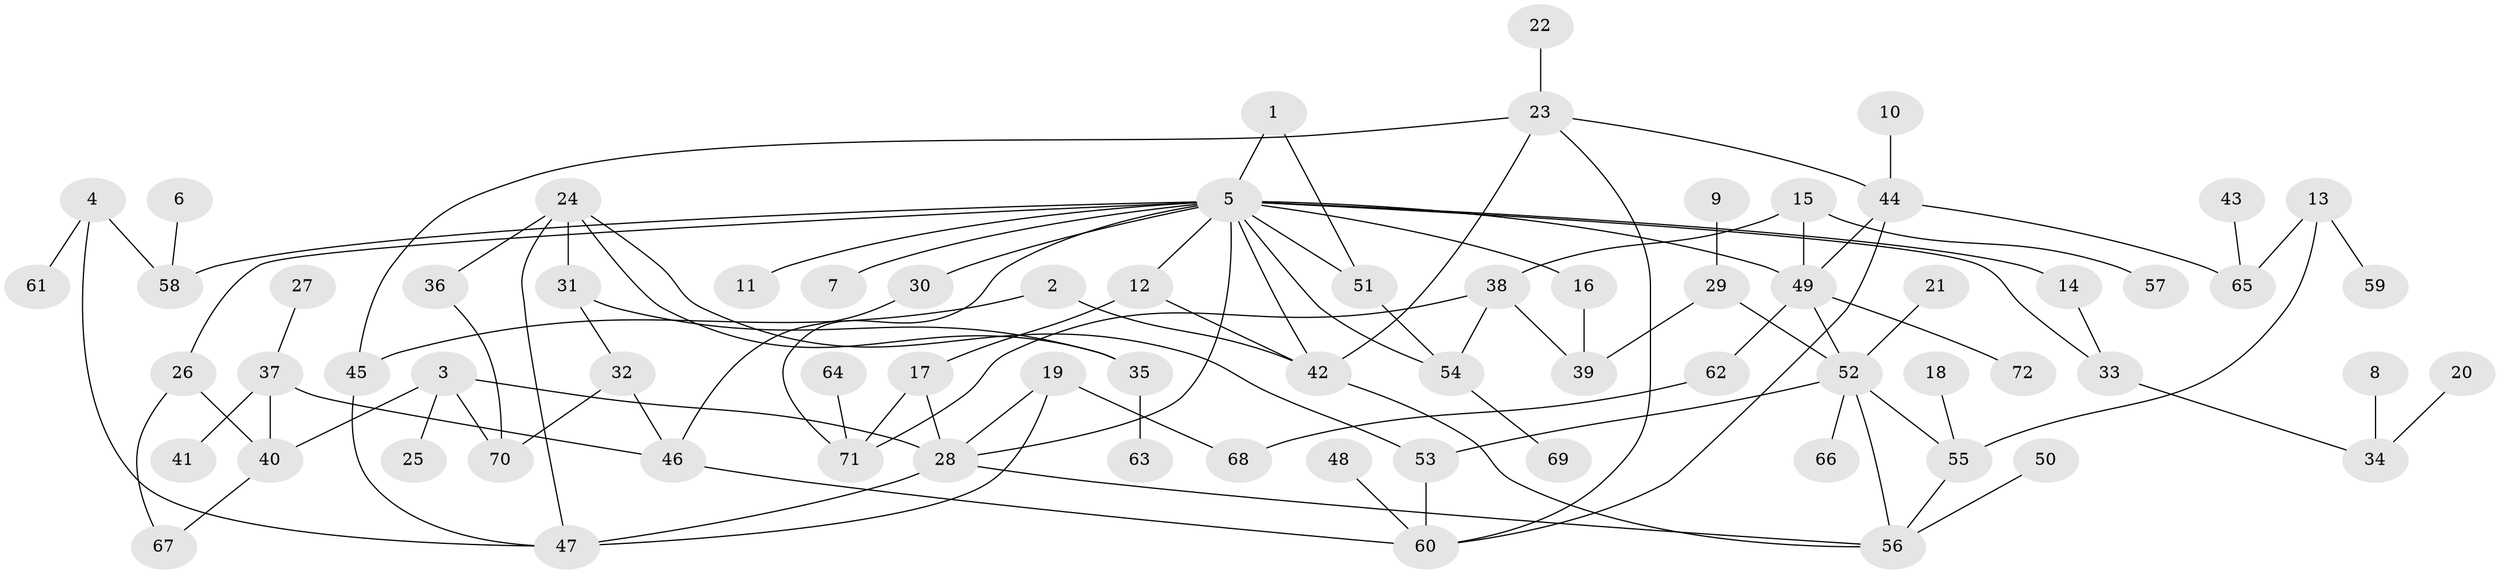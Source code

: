 // original degree distribution, {5: 0.04861111111111111, 7: 0.020833333333333332, 4: 0.14583333333333334, 3: 0.16666666666666666, 6: 0.006944444444444444, 2: 0.2916666666666667, 1: 0.3194444444444444}
// Generated by graph-tools (version 1.1) at 2025/25/03/09/25 03:25:31]
// undirected, 72 vertices, 102 edges
graph export_dot {
graph [start="1"]
  node [color=gray90,style=filled];
  1;
  2;
  3;
  4;
  5;
  6;
  7;
  8;
  9;
  10;
  11;
  12;
  13;
  14;
  15;
  16;
  17;
  18;
  19;
  20;
  21;
  22;
  23;
  24;
  25;
  26;
  27;
  28;
  29;
  30;
  31;
  32;
  33;
  34;
  35;
  36;
  37;
  38;
  39;
  40;
  41;
  42;
  43;
  44;
  45;
  46;
  47;
  48;
  49;
  50;
  51;
  52;
  53;
  54;
  55;
  56;
  57;
  58;
  59;
  60;
  61;
  62;
  63;
  64;
  65;
  66;
  67;
  68;
  69;
  70;
  71;
  72;
  1 -- 5 [weight=1.0];
  1 -- 51 [weight=1.0];
  2 -- 42 [weight=1.0];
  2 -- 45 [weight=1.0];
  3 -- 25 [weight=1.0];
  3 -- 28 [weight=1.0];
  3 -- 40 [weight=1.0];
  3 -- 70 [weight=1.0];
  4 -- 47 [weight=1.0];
  4 -- 58 [weight=1.0];
  4 -- 61 [weight=1.0];
  5 -- 7 [weight=1.0];
  5 -- 11 [weight=1.0];
  5 -- 12 [weight=1.0];
  5 -- 14 [weight=1.0];
  5 -- 16 [weight=1.0];
  5 -- 26 [weight=1.0];
  5 -- 28 [weight=1.0];
  5 -- 30 [weight=1.0];
  5 -- 33 [weight=1.0];
  5 -- 42 [weight=1.0];
  5 -- 49 [weight=1.0];
  5 -- 51 [weight=1.0];
  5 -- 54 [weight=1.0];
  5 -- 58 [weight=1.0];
  5 -- 71 [weight=1.0];
  6 -- 58 [weight=1.0];
  8 -- 34 [weight=1.0];
  9 -- 29 [weight=1.0];
  10 -- 44 [weight=1.0];
  12 -- 17 [weight=1.0];
  12 -- 42 [weight=1.0];
  13 -- 55 [weight=1.0];
  13 -- 59 [weight=1.0];
  13 -- 65 [weight=1.0];
  14 -- 33 [weight=1.0];
  15 -- 38 [weight=1.0];
  15 -- 49 [weight=1.0];
  15 -- 57 [weight=1.0];
  16 -- 39 [weight=1.0];
  17 -- 28 [weight=1.0];
  17 -- 71 [weight=1.0];
  18 -- 55 [weight=1.0];
  19 -- 28 [weight=1.0];
  19 -- 47 [weight=1.0];
  19 -- 68 [weight=1.0];
  20 -- 34 [weight=1.0];
  21 -- 52 [weight=1.0];
  22 -- 23 [weight=1.0];
  23 -- 42 [weight=1.0];
  23 -- 44 [weight=1.0];
  23 -- 45 [weight=1.0];
  23 -- 60 [weight=1.0];
  24 -- 31 [weight=1.0];
  24 -- 35 [weight=1.0];
  24 -- 36 [weight=1.0];
  24 -- 47 [weight=1.0];
  24 -- 53 [weight=1.0];
  26 -- 40 [weight=1.0];
  26 -- 67 [weight=1.0];
  27 -- 37 [weight=1.0];
  28 -- 47 [weight=1.0];
  28 -- 56 [weight=1.0];
  29 -- 39 [weight=1.0];
  29 -- 52 [weight=1.0];
  30 -- 46 [weight=1.0];
  31 -- 32 [weight=1.0];
  31 -- 35 [weight=1.0];
  32 -- 46 [weight=1.0];
  32 -- 70 [weight=1.0];
  33 -- 34 [weight=1.0];
  35 -- 63 [weight=1.0];
  36 -- 70 [weight=1.0];
  37 -- 40 [weight=1.0];
  37 -- 41 [weight=1.0];
  37 -- 46 [weight=1.0];
  38 -- 39 [weight=1.0];
  38 -- 54 [weight=1.0];
  38 -- 71 [weight=1.0];
  40 -- 67 [weight=1.0];
  42 -- 56 [weight=1.0];
  43 -- 65 [weight=1.0];
  44 -- 49 [weight=1.0];
  44 -- 60 [weight=1.0];
  44 -- 65 [weight=1.0];
  45 -- 47 [weight=1.0];
  46 -- 60 [weight=1.0];
  48 -- 60 [weight=1.0];
  49 -- 52 [weight=1.0];
  49 -- 62 [weight=1.0];
  49 -- 72 [weight=1.0];
  50 -- 56 [weight=1.0];
  51 -- 54 [weight=1.0];
  52 -- 53 [weight=1.0];
  52 -- 55 [weight=1.0];
  52 -- 56 [weight=1.0];
  52 -- 66 [weight=1.0];
  53 -- 60 [weight=1.0];
  54 -- 69 [weight=1.0];
  55 -- 56 [weight=1.0];
  62 -- 68 [weight=1.0];
  64 -- 71 [weight=1.0];
}
